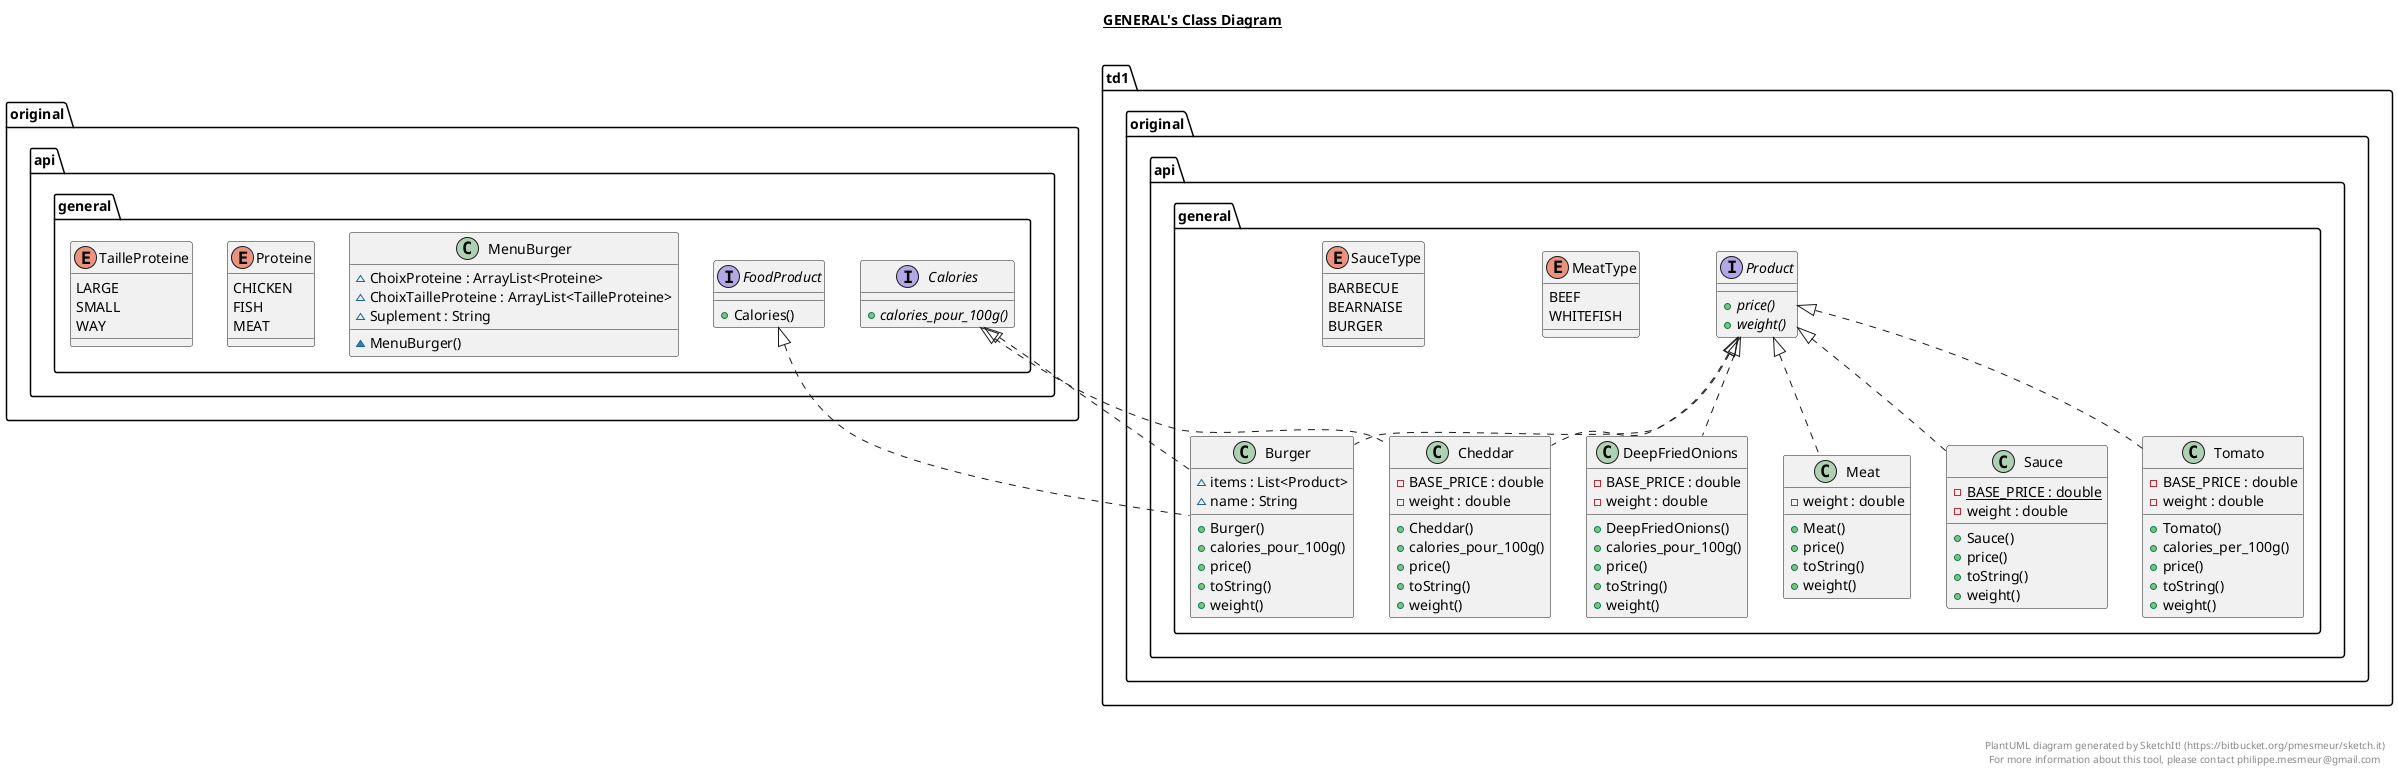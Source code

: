 @startuml

title __GENERAL's Class Diagram__\n

  namespace original.api.general {
    interface original.api.general.Calories {
        {abstract} + calories_pour_100g()
    }
  }
  

  namespace original.api.general {
    interface original.api.general.FoodProduct {
        + Calories()
    }
  }
  

  namespace original.api.general {
    class original.api.general.MenuBurger {
        ~ ChoixProteine : ArrayList<Proteine>
        ~ ChoixTailleProteine : ArrayList<TailleProteine>
        ~ Suplement : String
        ~ MenuBurger()
    }
  }
  

  namespace original.api.general {
    enum Proteine {
      CHICKEN
      FISH
      MEAT
    }
  }
  

  namespace original.api.general {
    enum TailleProteine {
      LARGE
      SMALL
      WAY
    }
  }
  

  namespace td1.original.api.general {
    class td1.original.api.general.Burger {
        ~ items : List<Product>
        ~ name : String
        + Burger()
        + calories_pour_100g()
        + price()
        + toString()
        + weight()
    }
  }
  

  namespace td1.original.api.general {
    class td1.original.api.general.Cheddar {
        - BASE_PRICE : double
        - weight : double
        + Cheddar()
        + calories_pour_100g()
        + price()
        + toString()
        + weight()
    }
  }
  

  namespace td1.original.api.general {
    class td1.original.api.general.DeepFriedOnions {
        - BASE_PRICE : double
        - weight : double
        + DeepFriedOnions()
        + calories_pour_100g()
        + price()
        + toString()
        + weight()
    }
  }
  

  namespace td1.original.api.general {
    class td1.original.api.general.Meat {
        - weight : double
        + Meat()
        + price()
        + toString()
        + weight()
    }
  }
  

  namespace td1.original.api.general {
    enum MeatType {
      BEEF
      WHITEFISH
    }
  }
  

  namespace td1.original.api.general {
    interface td1.original.api.general.Product {
        {abstract} + price()
        {abstract} + weight()
    }
  }
  

  namespace td1.original.api.general {
    class td1.original.api.general.Sauce {
        {static} - BASE_PRICE : double
        - weight : double
        + Sauce()
        + price()
        + toString()
        + weight()
    }
  }
  

  namespace td1.original.api.general {
    enum SauceType {
      BARBECUE
      BEARNAISE
      BURGER
    }
  }
  

  namespace td1.original.api.general {
    class td1.original.api.general.Tomato {
        - BASE_PRICE : double
        - weight : double
        + Tomato()
        + calories_per_100g()
        + price()
        + toString()
        + weight()
    }
  }
  

  original.api.general.MenuBurger o-- td1.original.api.general.Sauce.SauceType : sauce
  td1.original.api.general.Burger .up.|> Product
  td1.original.api.general.Burger .up.|> original.api.general.Calories
  td1.original.api.general.Burger .up.|> original.api.general.FoodProduct
  td1.original.api.general.Cheddar .up.|> Product
  td1.original.api.general.Cheddar .up.|> original.api.general.Calories
  td1.original.api.general.DeepFriedOnions .up.|> Product
  td1.original.api.general.Meat .up.|> Product
  td1.original.api.general.Meat o-- td1.original.api.general.Meat.MeatType : type
  td1.original.api.general.Meat +-down- td1.original.api.general.Meat.MeatType
  td1.original.api.general.Sauce .up.|> Product
  td1.original.api.general.Sauce o-- td1.original.api.general.Sauce.SauceType : type
  td1.original.api.general.Sauce +-down- td1.original.api.general.Sauce.SauceType
  td1.original.api.general.Tomato .up.|> Product


right footer


PlantUML diagram generated by SketchIt! (https://bitbucket.org/pmesmeur/sketch.it)
For more information about this tool, please contact philippe.mesmeur@gmail.com
endfooter

@enduml
